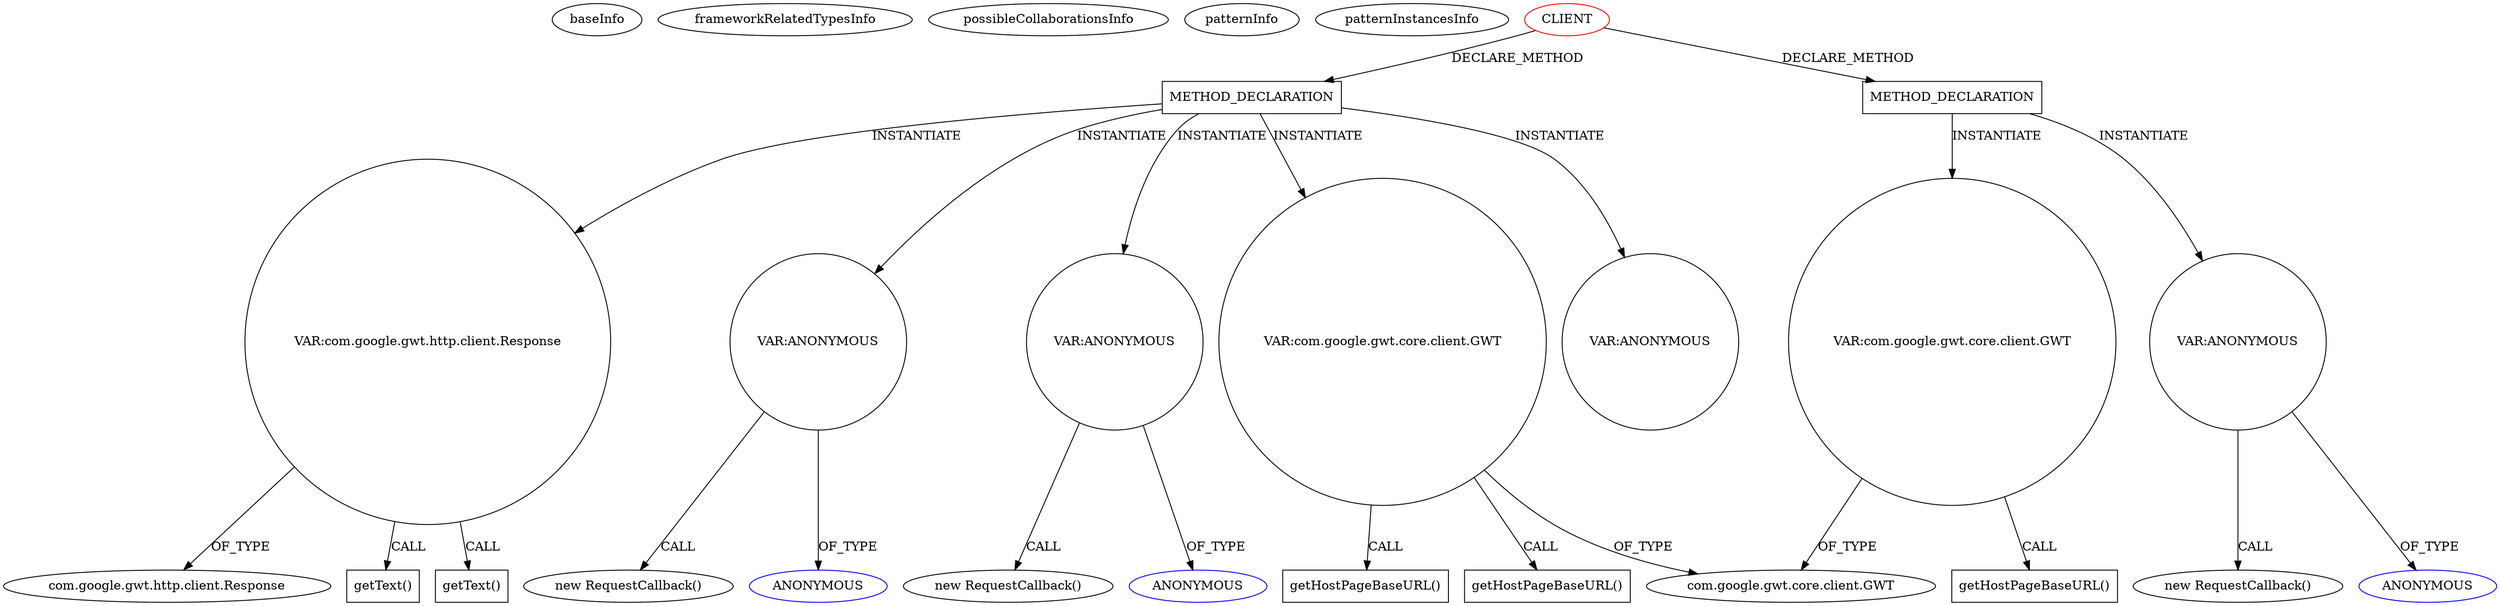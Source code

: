 digraph {
baseInfo[graphId=328,category="pattern",isAnonymous=false,possibleRelation=false]
frameworkRelatedTypesInfo[]
possibleCollaborationsInfo[]
patternInfo[frequency=2.0,patternRootClient=0]
patternInstancesInfo[0="12010994-GLI-TP1~/12010994-GLI-TP1/GLI-TP1-master/src/main/java/fr/istic/m2gl/gli/client/gli.java~gli~1",1="12010994-GLI-TP1~/12010994-GLI-TP1/GLI-TP1-master/src/main/java/fr/istic/m2gl/gli/client/TableWidget.java~TableWidget~8"]
76[label="com.google.gwt.http.client.Response",vertexType="FRAMEWORK_CLASS_TYPE",isFrameworkType=false]
74[label="VAR:com.google.gwt.http.client.Response",vertexType="VARIABLE_EXPRESION",isFrameworkType=false,shape=circle]
75[label="getText()",vertexType="INSIDE_CALL",isFrameworkType=false,shape=box]
100[label="getText()",vertexType="INSIDE_CALL",isFrameworkType=false,shape=box]
35[label="METHOD_DECLARATION",vertexType="CLIENT_METHOD_DECLARATION",isFrameworkType=false,shape=box]
0[label="CLIENT",vertexType="ROOT_CLIENT_CLASS_DECLARATION",isFrameworkType=false,color=red]
71[label="VAR:ANONYMOUS",vertexType="VARIABLE_EXPRESION",isFrameworkType=false,shape=circle]
70[label="new RequestCallback()",vertexType="CONSTRUCTOR_CALL",isFrameworkType=false]
72[label="ANONYMOUS",vertexType="REFERENCE_ANONYMOUS_DECLARATION",isFrameworkType=false,color=blue]
96[label="VAR:ANONYMOUS",vertexType="VARIABLE_EXPRESION",isFrameworkType=false,shape=circle]
95[label="new RequestCallback()",vertexType="CONSTRUCTOR_CALL",isFrameworkType=false]
97[label="ANONYMOUS",vertexType="REFERENCE_ANONYMOUS_DECLARATION",isFrameworkType=false,color=blue]
63[label="VAR:com.google.gwt.core.client.GWT",vertexType="VARIABLE_EXPRESION",isFrameworkType=false,shape=circle]
64[label="getHostPageBaseURL()",vertexType="INSIDE_CALL",isFrameworkType=false,shape=box]
92[label="getHostPageBaseURL()",vertexType="INSIDE_CALL",isFrameworkType=false,shape=box]
65[label="com.google.gwt.core.client.GWT",vertexType="FRAMEWORK_CLASS_TYPE",isFrameworkType=false]
163[label="VAR:com.google.gwt.core.client.GWT",vertexType="VARIABLE_EXPRESION",isFrameworkType=false,shape=circle]
164[label="getHostPageBaseURL()",vertexType="INSIDE_CALL",isFrameworkType=false,shape=box]
113[label="METHOD_DECLARATION",vertexType="CLIENT_METHOD_DECLARATION",isFrameworkType=false,shape=box]
173[label="VAR:ANONYMOUS",vertexType="VARIABLE_EXPRESION",isFrameworkType=false,shape=circle]
172[label="new RequestCallback()",vertexType="CONSTRUCTOR_CALL",isFrameworkType=false]
174[label="ANONYMOUS",vertexType="REFERENCE_ANONYMOUS_DECLARATION",isFrameworkType=false,color=blue]
57[label="VAR:ANONYMOUS",vertexType="VARIABLE_EXPRESION",isFrameworkType=false,shape=circle]
0->113[label="DECLARE_METHOD"]
74->76[label="OF_TYPE"]
63->64[label="CALL"]
113->173[label="INSTANTIATE"]
173->172[label="CALL"]
35->57[label="INSTANTIATE"]
173->174[label="OF_TYPE"]
71->72[label="OF_TYPE"]
163->164[label="CALL"]
63->92[label="CALL"]
74->100[label="CALL"]
35->74[label="INSTANTIATE"]
35->63[label="INSTANTIATE"]
113->163[label="INSTANTIATE"]
96->97[label="OF_TYPE"]
35->71[label="INSTANTIATE"]
96->95[label="CALL"]
0->35[label="DECLARE_METHOD"]
71->70[label="CALL"]
35->96[label="INSTANTIATE"]
63->65[label="OF_TYPE"]
74->75[label="CALL"]
163->65[label="OF_TYPE"]
}
